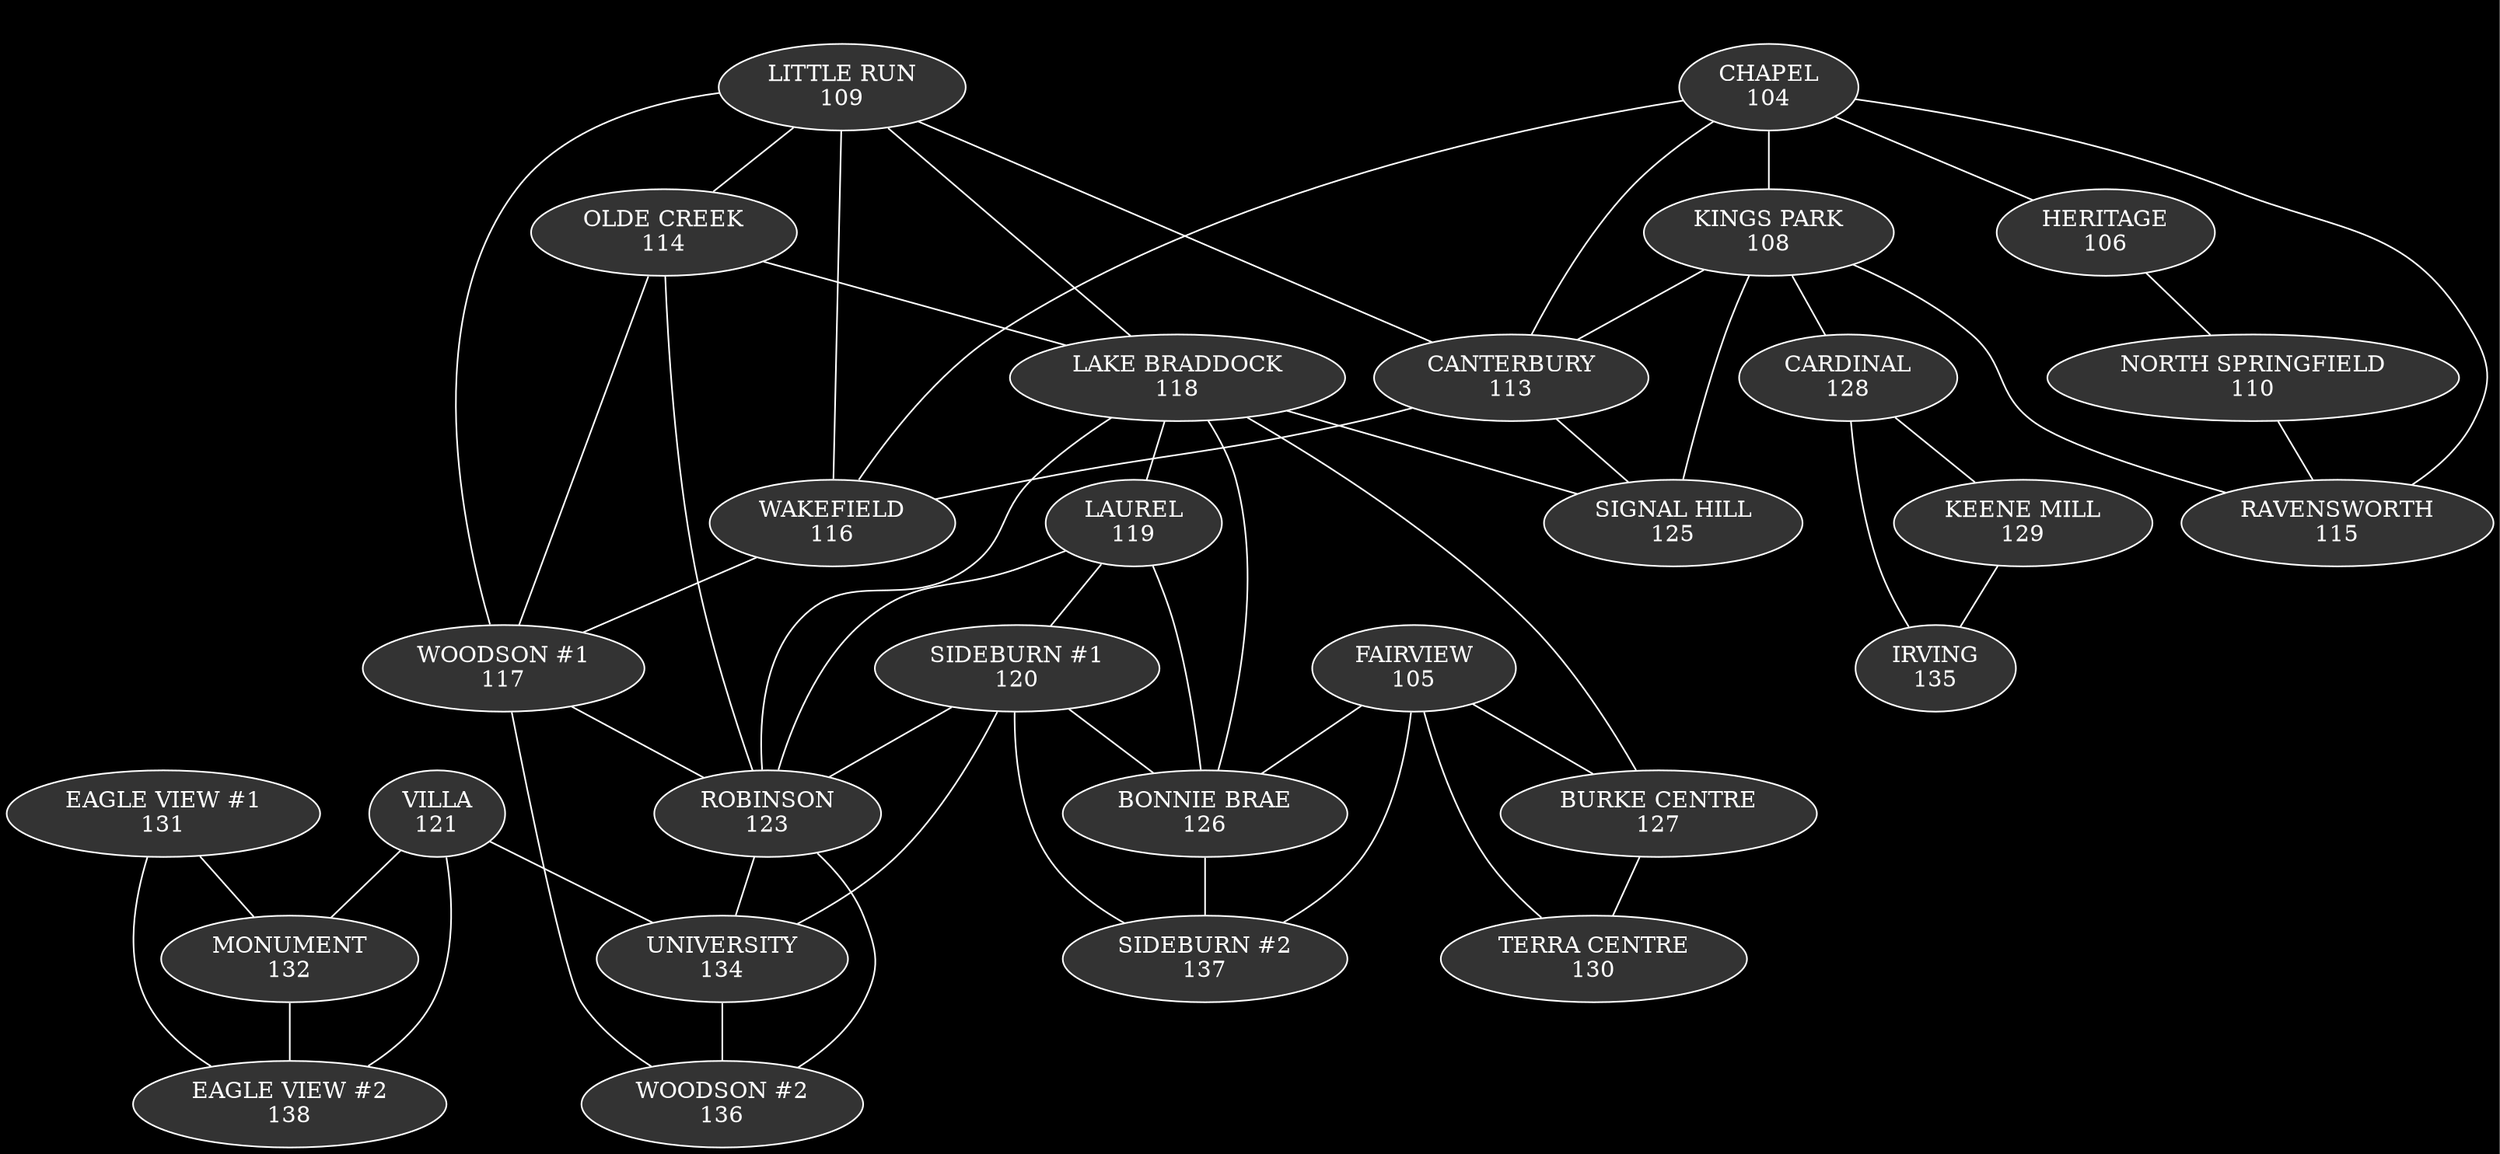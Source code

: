 graph precinct_graph {
    label = "Precinct Graph - Districts: BRADDOCK";
    labelloc = "t";
    bgcolor = "black";
    node [shape = ellipse; fontcolor = "white"; color = "white"; style = "filled"; fillcolor = "gray20";];
    edge [color = "white";];
    138 [label = "EAGLE VIEW #2\n138";];
    137 [label = "SIDEBURN #2\n137";];
    136 [label = "WOODSON #2\n136";];
    135 [label = "IRVING\n135";];
    134 [label = "UNIVERSITY\n134";];
    134 -- 136;
    132 [label = "MONUMENT\n132";];
    132 -- 138;
    131 [label = "EAGLE VIEW #1\n131";];
    131 -- 132;
    131 -- 138;
    130 [label = "TERRA CENTRE\n130";];
    129 [label = "KEENE MILL\n129";];
    129 -- 135;
    128 [label = "CARDINAL\n128";];
    128 -- 129;
    128 -- 135;
    127 [label = "BURKE CENTRE\n127";];
    127 -- 130;
    126 [label = "BONNIE BRAE\n126";];
    126 -- 137;
    125 [label = "SIGNAL HILL\n125";];
    123 [label = "ROBINSON\n123";];
    123 -- 134;
    123 -- 136;
    121 [label = "VILLA\n121";];
    121 -- 132;
    121 -- 134;
    121 -- 138;
    120 [label = "SIDEBURN #1\n120";];
    120 -- 123;
    120 -- 126;
    120 -- 134;
    120 -- 137;
    119 [label = "LAUREL\n119";];
    119 -- 120;
    119 -- 123;
    119 -- 126;
    118 [label = "LAKE BRADDOCK\n118";];
    118 -- 119;
    118 -- 123;
    118 -- 125;
    118 -- 126;
    118 -- 127;
    117 [label = "WOODSON #1\n117";];
    117 -- 123;
    117 -- 136;
    116 [label = "WAKEFIELD\n116";];
    116 -- 117;
    115 [label = "RAVENSWORTH\n115";];
    114 [label = "OLDE CREEK\n114";];
    114 -- 117;
    114 -- 118;
    114 -- 123;
    113 [label = "CANTERBURY\n113";];
    113 -- 116;
    113 -- 125;
    110 [label = "NORTH SPRINGFIELD\n110";];
    110 -- 115;
    109 [label = "LITTLE RUN\n109";];
    109 -- 113;
    109 -- 114;
    109 -- 116;
    109 -- 117;
    109 -- 118;
    108 [label = "KINGS PARK\n108";];
    108 -- 113;
    108 -- 115;
    108 -- 125;
    108 -- 128;
    106 [label = "HERITAGE\n106";];
    106 -- 110;
    105 [label = "FAIRVIEW\n105";];
    105 -- 126;
    105 -- 127;
    105 -- 130;
    105 -- 137;
    104 [label = "CHAPEL\n104";];
    104 -- 106;
    104 -- 108;
    104 -- 113;
    104 -- 115;
    104 -- 116;
}
